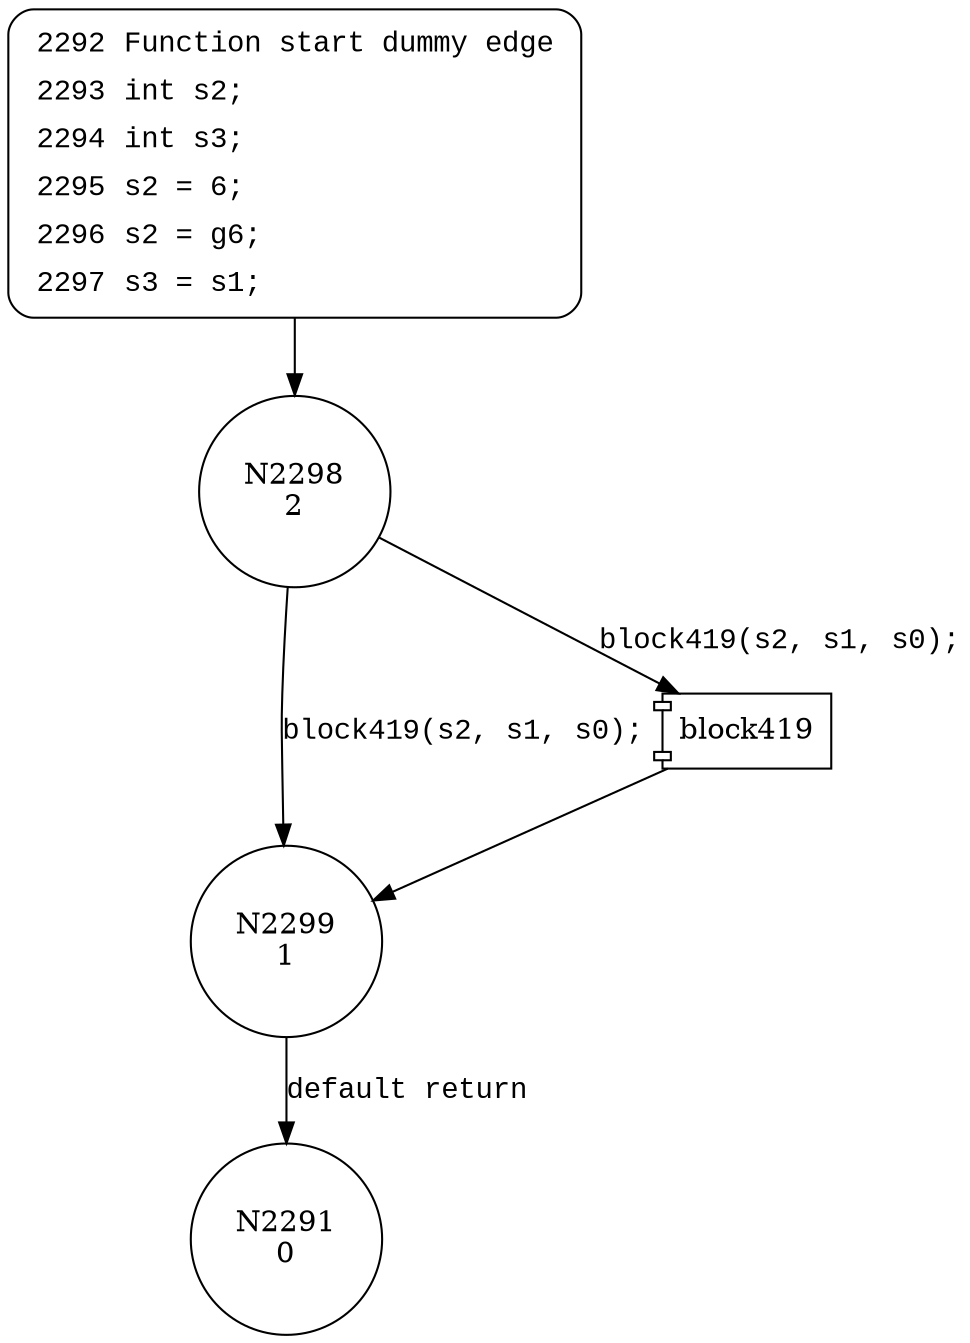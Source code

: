 digraph block2140 {
2298 [shape="circle" label="N2298\n2"]
2299 [shape="circle" label="N2299\n1"]
2291 [shape="circle" label="N2291\n0"]
2292 [style="filled,bold" penwidth="1" fillcolor="white" fontname="Courier New" shape="Mrecord" label=<<table border="0" cellborder="0" cellpadding="3" bgcolor="white"><tr><td align="right">2292</td><td align="left">Function start dummy edge</td></tr><tr><td align="right">2293</td><td align="left">int s2;</td></tr><tr><td align="right">2294</td><td align="left">int s3;</td></tr><tr><td align="right">2295</td><td align="left">s2 = 6;</td></tr><tr><td align="right">2296</td><td align="left">s2 = g6;</td></tr><tr><td align="right">2297</td><td align="left">s3 = s1;</td></tr></table>>]
2292 -> 2298[label=""]
100191 [shape="component" label="block419"]
2298 -> 100191 [label="block419(s2, s1, s0);" fontname="Courier New"]
100191 -> 2299 [label="" fontname="Courier New"]
2298 -> 2299 [label="block419(s2, s1, s0);" fontname="Courier New"]
2299 -> 2291 [label="default return" fontname="Courier New"]
}
